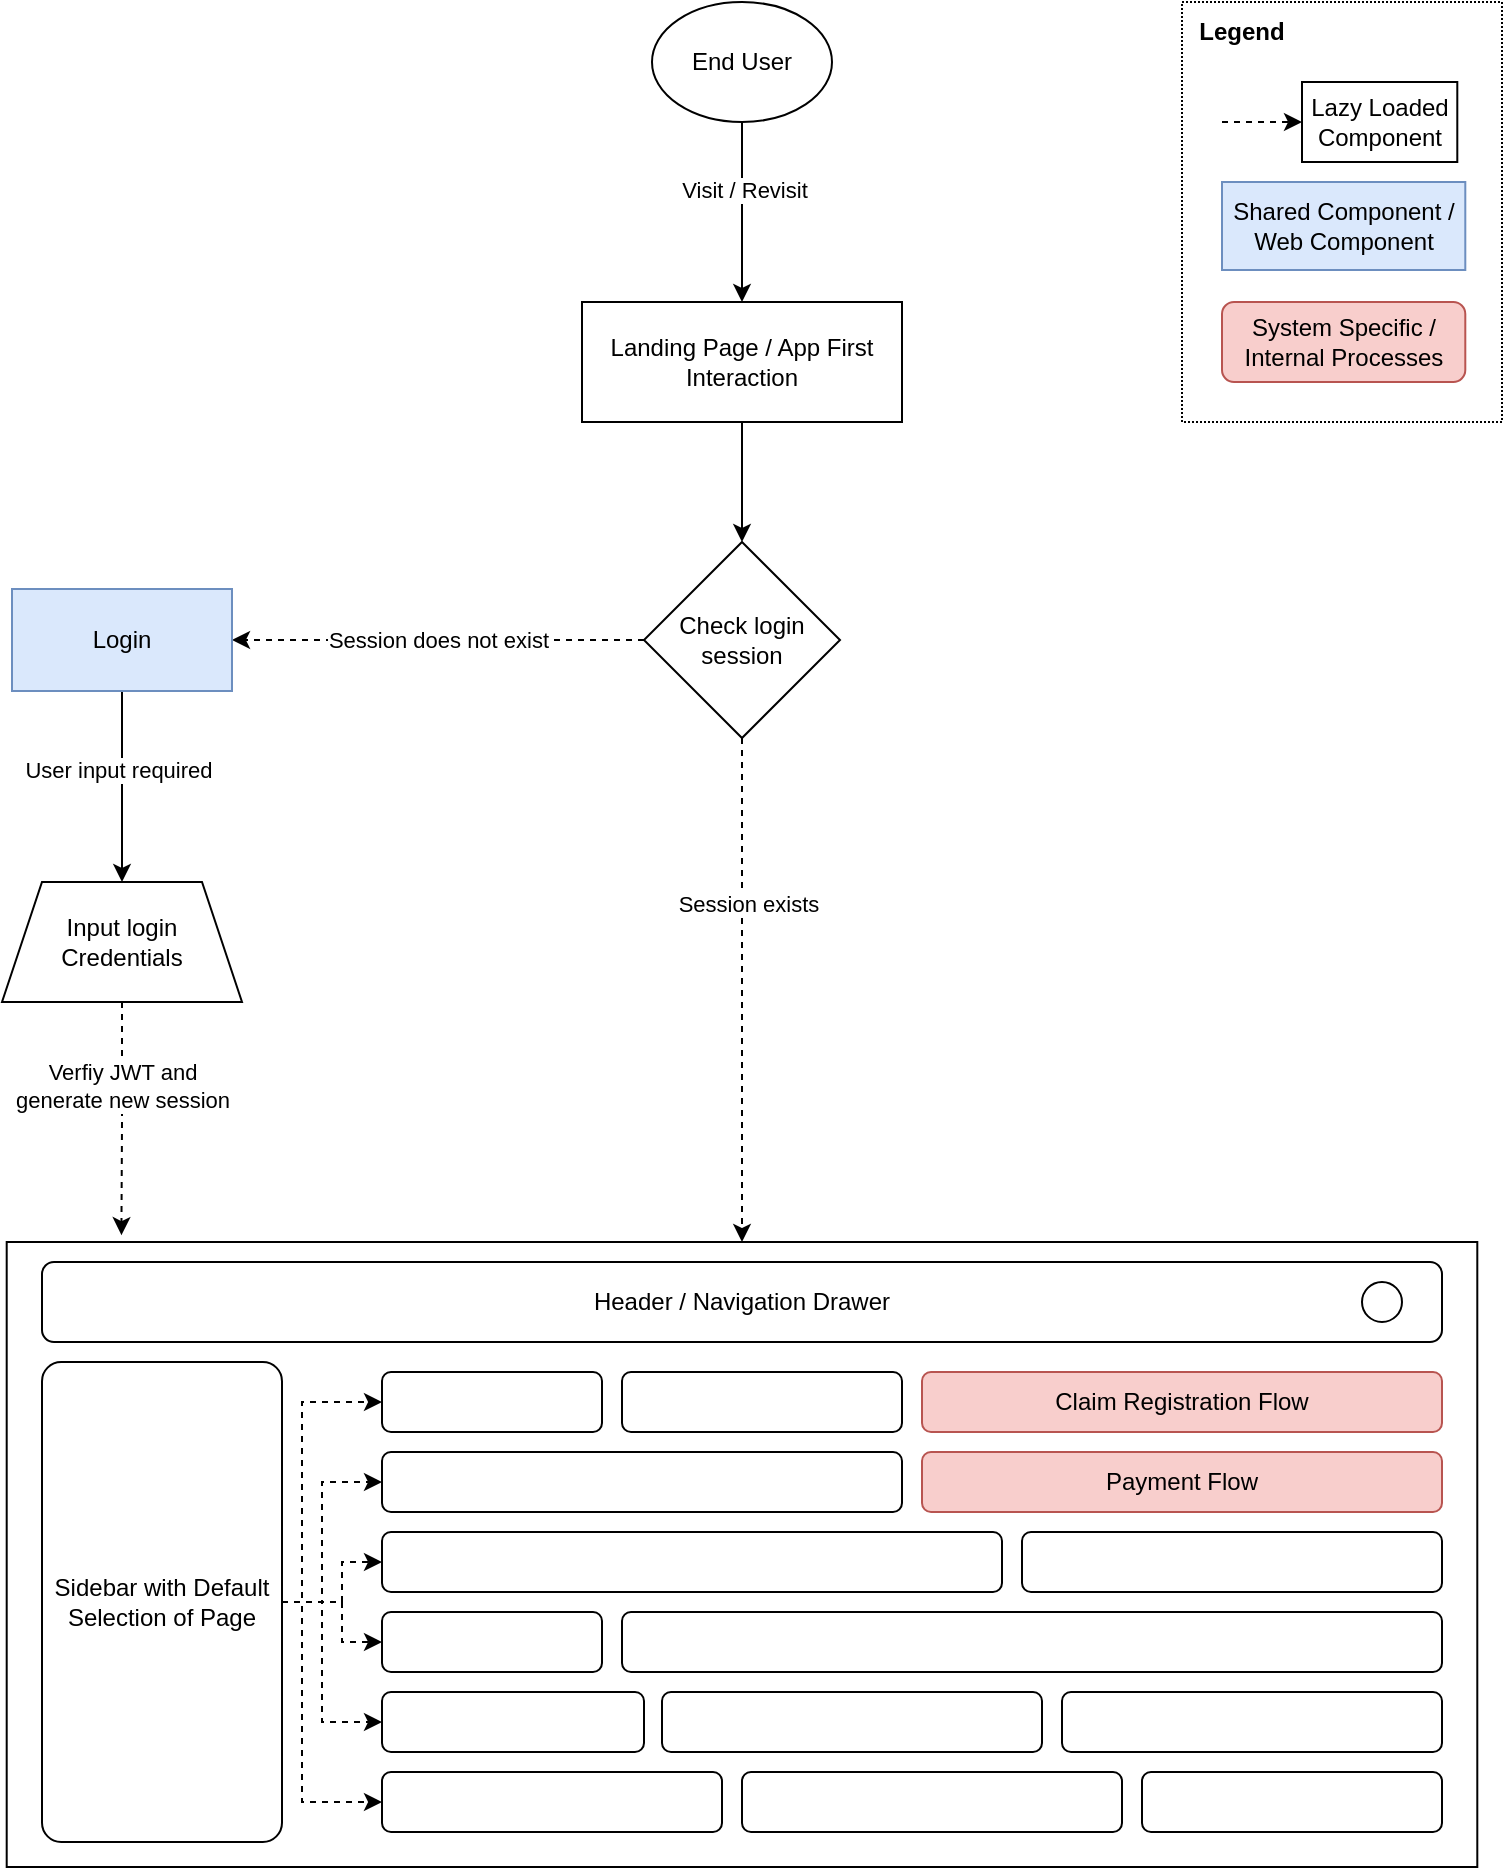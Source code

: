 <mxfile version="23.1.1" type="github">
  <diagram name="Page-1" id="1tGGAS3yKn54ODbLLFVR">
    <mxGraphModel dx="1060" dy="711" grid="1" gridSize="10" guides="1" tooltips="1" connect="1" arrows="1" fold="1" page="1" pageScale="1" pageWidth="850" pageHeight="1100" math="0" shadow="0">
      <root>
        <mxCell id="0" />
        <mxCell id="1" parent="0" />
        <mxCell id="-h94EJTHQ-TcFI_W7iaQ-9" value="" style="rounded=0;whiteSpace=wrap;html=1;dashed=1;dashPattern=1 1;movable=1;resizable=1;rotatable=1;deletable=1;editable=1;locked=0;connectable=1;" parent="1" vertex="1">
          <mxGeometry x="650" y="50" width="160" height="210" as="geometry" />
        </mxCell>
        <mxCell id="aZURPwA6gaUrLmMz-oNV-6" style="edgeStyle=orthogonalEdgeStyle;rounded=0;orthogonalLoop=1;jettySize=auto;html=1;exitX=0.5;exitY=1;exitDx=0;exitDy=0;entryX=0.5;entryY=0;entryDx=0;entryDy=0;" parent="1" source="aZURPwA6gaUrLmMz-oNV-2" target="aZURPwA6gaUrLmMz-oNV-5" edge="1">
          <mxGeometry relative="1" as="geometry" />
        </mxCell>
        <mxCell id="aZURPwA6gaUrLmMz-oNV-7" value="Visit / Revisit" style="edgeLabel;html=1;align=center;verticalAlign=middle;resizable=0;points=[];" parent="aZURPwA6gaUrLmMz-oNV-6" vertex="1" connectable="0">
          <mxGeometry x="-0.252" y="1" relative="1" as="geometry">
            <mxPoint as="offset" />
          </mxGeometry>
        </mxCell>
        <mxCell id="aZURPwA6gaUrLmMz-oNV-2" value="End User" style="ellipse;whiteSpace=wrap;html=1;" parent="1" vertex="1">
          <mxGeometry x="385" y="50" width="90" height="60" as="geometry" />
        </mxCell>
        <mxCell id="aZURPwA6gaUrLmMz-oNV-9" style="edgeStyle=orthogonalEdgeStyle;rounded=0;orthogonalLoop=1;jettySize=auto;html=1;entryX=0.5;entryY=0;entryDx=0;entryDy=0;" parent="1" source="aZURPwA6gaUrLmMz-oNV-5" target="aZURPwA6gaUrLmMz-oNV-8" edge="1">
          <mxGeometry relative="1" as="geometry" />
        </mxCell>
        <mxCell id="aZURPwA6gaUrLmMz-oNV-5" value="Landing Page / App First Interaction" style="rounded=0;whiteSpace=wrap;html=1;" parent="1" vertex="1">
          <mxGeometry x="350" y="200" width="160" height="60" as="geometry" />
        </mxCell>
        <mxCell id="aZURPwA6gaUrLmMz-oNV-12" style="edgeStyle=orthogonalEdgeStyle;rounded=0;orthogonalLoop=1;jettySize=auto;html=1;exitX=0;exitY=0.5;exitDx=0;exitDy=0;entryX=1;entryY=0.5;entryDx=0;entryDy=0;dashed=1;" parent="1" source="aZURPwA6gaUrLmMz-oNV-8" target="aZURPwA6gaUrLmMz-oNV-15" edge="1">
          <mxGeometry relative="1" as="geometry">
            <mxPoint x="270" y="369" as="targetPoint" />
          </mxGeometry>
        </mxCell>
        <mxCell id="aZURPwA6gaUrLmMz-oNV-13" value="Session does not exist" style="edgeLabel;html=1;align=center;verticalAlign=middle;resizable=0;points=[];" parent="aZURPwA6gaUrLmMz-oNV-12" vertex="1" connectable="0">
          <mxGeometry x="0.006" relative="1" as="geometry">
            <mxPoint as="offset" />
          </mxGeometry>
        </mxCell>
        <mxCell id="aZURPwA6gaUrLmMz-oNV-287" style="edgeStyle=orthogonalEdgeStyle;rounded=0;orthogonalLoop=1;jettySize=auto;html=1;entryX=0.5;entryY=0;entryDx=0;entryDy=0;dashed=1;" parent="1" source="aZURPwA6gaUrLmMz-oNV-8" target="aZURPwA6gaUrLmMz-oNV-14" edge="1">
          <mxGeometry relative="1" as="geometry" />
        </mxCell>
        <mxCell id="aZURPwA6gaUrLmMz-oNV-288" value="Session exists" style="edgeLabel;html=1;align=center;verticalAlign=middle;resizable=0;points=[];" parent="aZURPwA6gaUrLmMz-oNV-287" vertex="1" connectable="0">
          <mxGeometry x="-0.347" y="3" relative="1" as="geometry">
            <mxPoint as="offset" />
          </mxGeometry>
        </mxCell>
        <mxCell id="aZURPwA6gaUrLmMz-oNV-8" value="Check login session" style="rhombus;whiteSpace=wrap;html=1;" parent="1" vertex="1">
          <mxGeometry x="381" y="320" width="98" height="98" as="geometry" />
        </mxCell>
        <mxCell id="aZURPwA6gaUrLmMz-oNV-14" value="" style="rounded=0;whiteSpace=wrap;html=1;" parent="1" vertex="1">
          <mxGeometry x="62.35" y="670" width="735.3" height="312.5" as="geometry" />
        </mxCell>
        <mxCell id="aZURPwA6gaUrLmMz-oNV-290" style="edgeStyle=orthogonalEdgeStyle;rounded=0;orthogonalLoop=1;jettySize=auto;html=1;entryX=0.5;entryY=0;entryDx=0;entryDy=0;" parent="1" source="aZURPwA6gaUrLmMz-oNV-15" target="aZURPwA6gaUrLmMz-oNV-289" edge="1">
          <mxGeometry relative="1" as="geometry" />
        </mxCell>
        <mxCell id="aZURPwA6gaUrLmMz-oNV-291" value="User input required" style="edgeLabel;html=1;align=center;verticalAlign=middle;resizable=0;points=[];" parent="aZURPwA6gaUrLmMz-oNV-290" vertex="1" connectable="0">
          <mxGeometry x="-0.181" y="-2" relative="1" as="geometry">
            <mxPoint as="offset" />
          </mxGeometry>
        </mxCell>
        <mxCell id="aZURPwA6gaUrLmMz-oNV-15" value="Login" style="rounded=0;whiteSpace=wrap;html=1;fillColor=#dae8fc;strokeColor=#6c8ebf;" parent="1" vertex="1">
          <mxGeometry x="65" y="343.5" width="110" height="51" as="geometry" />
        </mxCell>
        <mxCell id="aZURPwA6gaUrLmMz-oNV-289" value="Input login Credentials" style="shape=trapezoid;perimeter=trapezoidPerimeter;whiteSpace=wrap;html=1;fixedSize=1;" parent="1" vertex="1">
          <mxGeometry x="60" y="490" width="120" height="60" as="geometry" />
        </mxCell>
        <mxCell id="aZURPwA6gaUrLmMz-oNV-295" style="edgeStyle=orthogonalEdgeStyle;rounded=0;orthogonalLoop=1;jettySize=auto;html=1;entryX=0.078;entryY=-0.011;entryDx=0;entryDy=0;entryPerimeter=0;dashed=1;" parent="1" source="aZURPwA6gaUrLmMz-oNV-289" target="aZURPwA6gaUrLmMz-oNV-14" edge="1">
          <mxGeometry relative="1" as="geometry" />
        </mxCell>
        <mxCell id="aZURPwA6gaUrLmMz-oNV-296" value="Verfiy JWT and&lt;br&gt;generate new session" style="edgeLabel;html=1;align=center;verticalAlign=middle;resizable=0;points=[];" parent="aZURPwA6gaUrLmMz-oNV-295" vertex="1" connectable="0">
          <mxGeometry x="-0.297" relative="1" as="geometry">
            <mxPoint y="1" as="offset" />
          </mxGeometry>
        </mxCell>
        <mxCell id="BLM4377yh5z2m-wv5HsE-20" style="edgeStyle=orthogonalEdgeStyle;rounded=0;orthogonalLoop=1;jettySize=auto;html=1;entryX=0;entryY=0.5;entryDx=0;entryDy=0;dashed=1;" edge="1" parent="1" source="aZURPwA6gaUrLmMz-oNV-300" target="BLM4377yh5z2m-wv5HsE-4">
          <mxGeometry relative="1" as="geometry">
            <Array as="points">
              <mxPoint x="210" y="850" />
              <mxPoint x="210" y="750" />
            </Array>
          </mxGeometry>
        </mxCell>
        <mxCell id="BLM4377yh5z2m-wv5HsE-22" style="edgeStyle=orthogonalEdgeStyle;rounded=0;orthogonalLoop=1;jettySize=auto;html=1;entryX=0;entryY=0.5;entryDx=0;entryDy=0;dashed=1;" edge="1" parent="1" source="aZURPwA6gaUrLmMz-oNV-300" target="BLM4377yh5z2m-wv5HsE-5">
          <mxGeometry relative="1" as="geometry">
            <Array as="points">
              <mxPoint x="220" y="850" />
              <mxPoint x="220" y="790" />
            </Array>
          </mxGeometry>
        </mxCell>
        <mxCell id="BLM4377yh5z2m-wv5HsE-23" style="edgeStyle=orthogonalEdgeStyle;rounded=0;orthogonalLoop=1;jettySize=auto;html=1;entryX=0;entryY=0.5;entryDx=0;entryDy=0;dashed=1;" edge="1" parent="1" source="aZURPwA6gaUrLmMz-oNV-300" target="BLM4377yh5z2m-wv5HsE-6">
          <mxGeometry relative="1" as="geometry">
            <Array as="points">
              <mxPoint x="230" y="850" />
              <mxPoint x="230" y="830" />
            </Array>
          </mxGeometry>
        </mxCell>
        <mxCell id="BLM4377yh5z2m-wv5HsE-24" style="edgeStyle=orthogonalEdgeStyle;rounded=0;orthogonalLoop=1;jettySize=auto;html=1;entryX=0;entryY=0.5;entryDx=0;entryDy=0;dashed=1;" edge="1" parent="1" source="aZURPwA6gaUrLmMz-oNV-300" target="BLM4377yh5z2m-wv5HsE-11">
          <mxGeometry relative="1" as="geometry">
            <Array as="points">
              <mxPoint x="210" y="850" />
              <mxPoint x="210" y="950" />
            </Array>
          </mxGeometry>
        </mxCell>
        <mxCell id="BLM4377yh5z2m-wv5HsE-25" style="edgeStyle=orthogonalEdgeStyle;rounded=0;orthogonalLoop=1;jettySize=auto;html=1;entryX=0;entryY=0.5;entryDx=0;entryDy=0;dashed=1;" edge="1" parent="1" source="aZURPwA6gaUrLmMz-oNV-300" target="BLM4377yh5z2m-wv5HsE-16">
          <mxGeometry relative="1" as="geometry">
            <Array as="points">
              <mxPoint x="220" y="850" />
              <mxPoint x="220" y="910" />
            </Array>
          </mxGeometry>
        </mxCell>
        <mxCell id="BLM4377yh5z2m-wv5HsE-26" style="edgeStyle=orthogonalEdgeStyle;rounded=0;orthogonalLoop=1;jettySize=auto;html=1;entryX=0;entryY=0.5;entryDx=0;entryDy=0;dashed=1;" edge="1" parent="1" source="aZURPwA6gaUrLmMz-oNV-300" target="BLM4377yh5z2m-wv5HsE-9">
          <mxGeometry relative="1" as="geometry">
            <Array as="points">
              <mxPoint x="230" y="850" />
              <mxPoint x="230" y="870" />
            </Array>
          </mxGeometry>
        </mxCell>
        <mxCell id="aZURPwA6gaUrLmMz-oNV-300" value="Sidebar with Default Selection of Page" style="rounded=1;whiteSpace=wrap;html=1;arcSize=8;" parent="1" vertex="1">
          <mxGeometry x="80" y="730" width="120" height="240" as="geometry" />
        </mxCell>
        <mxCell id="aZURPwA6gaUrLmMz-oNV-301" value="Header / Navigation Drawer" style="rounded=1;whiteSpace=wrap;html=1;" parent="1" vertex="1">
          <mxGeometry x="80" y="680" width="700" height="40" as="geometry" />
        </mxCell>
        <mxCell id="aZURPwA6gaUrLmMz-oNV-302" value="" style="ellipse;whiteSpace=wrap;html=1;aspect=fixed;" parent="1" vertex="1">
          <mxGeometry x="740" y="690" width="20" height="20" as="geometry" />
        </mxCell>
        <mxCell id="aZURPwA6gaUrLmMz-oNV-303" value="Claim Registration Flow" style="rounded=1;whiteSpace=wrap;html=1;fillColor=#f8cecc;strokeColor=#b85450;" parent="1" vertex="1">
          <mxGeometry x="520" y="735" width="260" height="30" as="geometry" />
        </mxCell>
        <mxCell id="-h94EJTHQ-TcFI_W7iaQ-2" value="" style="endArrow=classic;html=1;rounded=0;dashed=1;" parent="1" edge="1">
          <mxGeometry width="50" height="50" relative="1" as="geometry">
            <mxPoint x="670" y="110" as="sourcePoint" />
            <mxPoint x="710" y="110" as="targetPoint" />
          </mxGeometry>
        </mxCell>
        <mxCell id="-h94EJTHQ-TcFI_W7iaQ-3" value="Lazy Loaded Component" style="rounded=0;whiteSpace=wrap;html=1;" parent="1" vertex="1">
          <mxGeometry x="710" y="90" width="77.65" height="40" as="geometry" />
        </mxCell>
        <mxCell id="-h94EJTHQ-TcFI_W7iaQ-4" value="Legend" style="text;html=1;strokeColor=none;fillColor=none;align=center;verticalAlign=middle;whiteSpace=wrap;rounded=0;fontStyle=1" parent="1" vertex="1">
          <mxGeometry x="650" y="50" width="60" height="30" as="geometry" />
        </mxCell>
        <mxCell id="-h94EJTHQ-TcFI_W7iaQ-6" value="Shared Component / Web Component" style="rounded=0;whiteSpace=wrap;html=1;fillColor=#dae8fc;strokeColor=#6c8ebf;" parent="1" vertex="1">
          <mxGeometry x="670" y="140" width="121.65" height="44" as="geometry" />
        </mxCell>
        <mxCell id="-h94EJTHQ-TcFI_W7iaQ-7" value="Payment Flow" style="rounded=1;whiteSpace=wrap;html=1;fillColor=#f8cecc;strokeColor=#b85450;" parent="1" vertex="1">
          <mxGeometry x="520" y="775" width="260" height="30" as="geometry" />
        </mxCell>
        <mxCell id="-h94EJTHQ-TcFI_W7iaQ-8" value="System Specific / Internal Processes" style="rounded=1;whiteSpace=wrap;html=1;fillColor=#f8cecc;strokeColor=#b85450;" parent="1" vertex="1">
          <mxGeometry x="670" y="200" width="121.65" height="40" as="geometry" />
        </mxCell>
        <mxCell id="BLM4377yh5z2m-wv5HsE-3" value="" style="rounded=1;whiteSpace=wrap;html=1;" vertex="1" parent="1">
          <mxGeometry x="370" y="735" width="140" height="30" as="geometry" />
        </mxCell>
        <mxCell id="BLM4377yh5z2m-wv5HsE-4" value="" style="rounded=1;whiteSpace=wrap;html=1;" vertex="1" parent="1">
          <mxGeometry x="250" y="735" width="110" height="30" as="geometry" />
        </mxCell>
        <mxCell id="BLM4377yh5z2m-wv5HsE-5" value="" style="rounded=1;whiteSpace=wrap;html=1;" vertex="1" parent="1">
          <mxGeometry x="250" y="775" width="260" height="30" as="geometry" />
        </mxCell>
        <mxCell id="BLM4377yh5z2m-wv5HsE-6" value="" style="rounded=1;whiteSpace=wrap;html=1;" vertex="1" parent="1">
          <mxGeometry x="250" y="815" width="310" height="30" as="geometry" />
        </mxCell>
        <mxCell id="BLM4377yh5z2m-wv5HsE-7" value="" style="rounded=1;whiteSpace=wrap;html=1;" vertex="1" parent="1">
          <mxGeometry x="570" y="815" width="210" height="30" as="geometry" />
        </mxCell>
        <mxCell id="BLM4377yh5z2m-wv5HsE-8" value="" style="rounded=1;whiteSpace=wrap;html=1;" vertex="1" parent="1">
          <mxGeometry x="370" y="855" width="410" height="30" as="geometry" />
        </mxCell>
        <mxCell id="BLM4377yh5z2m-wv5HsE-9" value="" style="rounded=1;whiteSpace=wrap;html=1;" vertex="1" parent="1">
          <mxGeometry x="250" y="855" width="110" height="30" as="geometry" />
        </mxCell>
        <mxCell id="BLM4377yh5z2m-wv5HsE-10" value="" style="rounded=1;whiteSpace=wrap;html=1;" vertex="1" parent="1">
          <mxGeometry x="430" y="935" width="190" height="30" as="geometry" />
        </mxCell>
        <mxCell id="BLM4377yh5z2m-wv5HsE-11" value="" style="rounded=1;whiteSpace=wrap;html=1;" vertex="1" parent="1">
          <mxGeometry x="250" y="935" width="170" height="30" as="geometry" />
        </mxCell>
        <mxCell id="BLM4377yh5z2m-wv5HsE-13" value="" style="rounded=1;whiteSpace=wrap;html=1;" vertex="1" parent="1">
          <mxGeometry x="630" y="935" width="150" height="30" as="geometry" />
        </mxCell>
        <mxCell id="BLM4377yh5z2m-wv5HsE-14" value="" style="rounded=1;whiteSpace=wrap;html=1;" vertex="1" parent="1">
          <mxGeometry x="590" y="895" width="190" height="30" as="geometry" />
        </mxCell>
        <mxCell id="BLM4377yh5z2m-wv5HsE-15" value="" style="rounded=1;whiteSpace=wrap;html=1;" vertex="1" parent="1">
          <mxGeometry x="390" y="895" width="190" height="30" as="geometry" />
        </mxCell>
        <mxCell id="BLM4377yh5z2m-wv5HsE-16" value="" style="rounded=1;whiteSpace=wrap;html=1;" vertex="1" parent="1">
          <mxGeometry x="250" y="895" width="131" height="30" as="geometry" />
        </mxCell>
      </root>
    </mxGraphModel>
  </diagram>
</mxfile>
